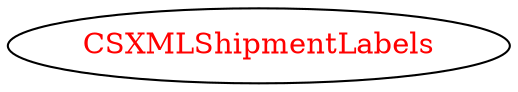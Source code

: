 digraph dependencyGraph {
 concentrate=true;
 ranksep="2.0";
 rankdir="LR"; 
 splines="ortho";
"CSXMLShipmentLabels" [fontcolor="red"];
}